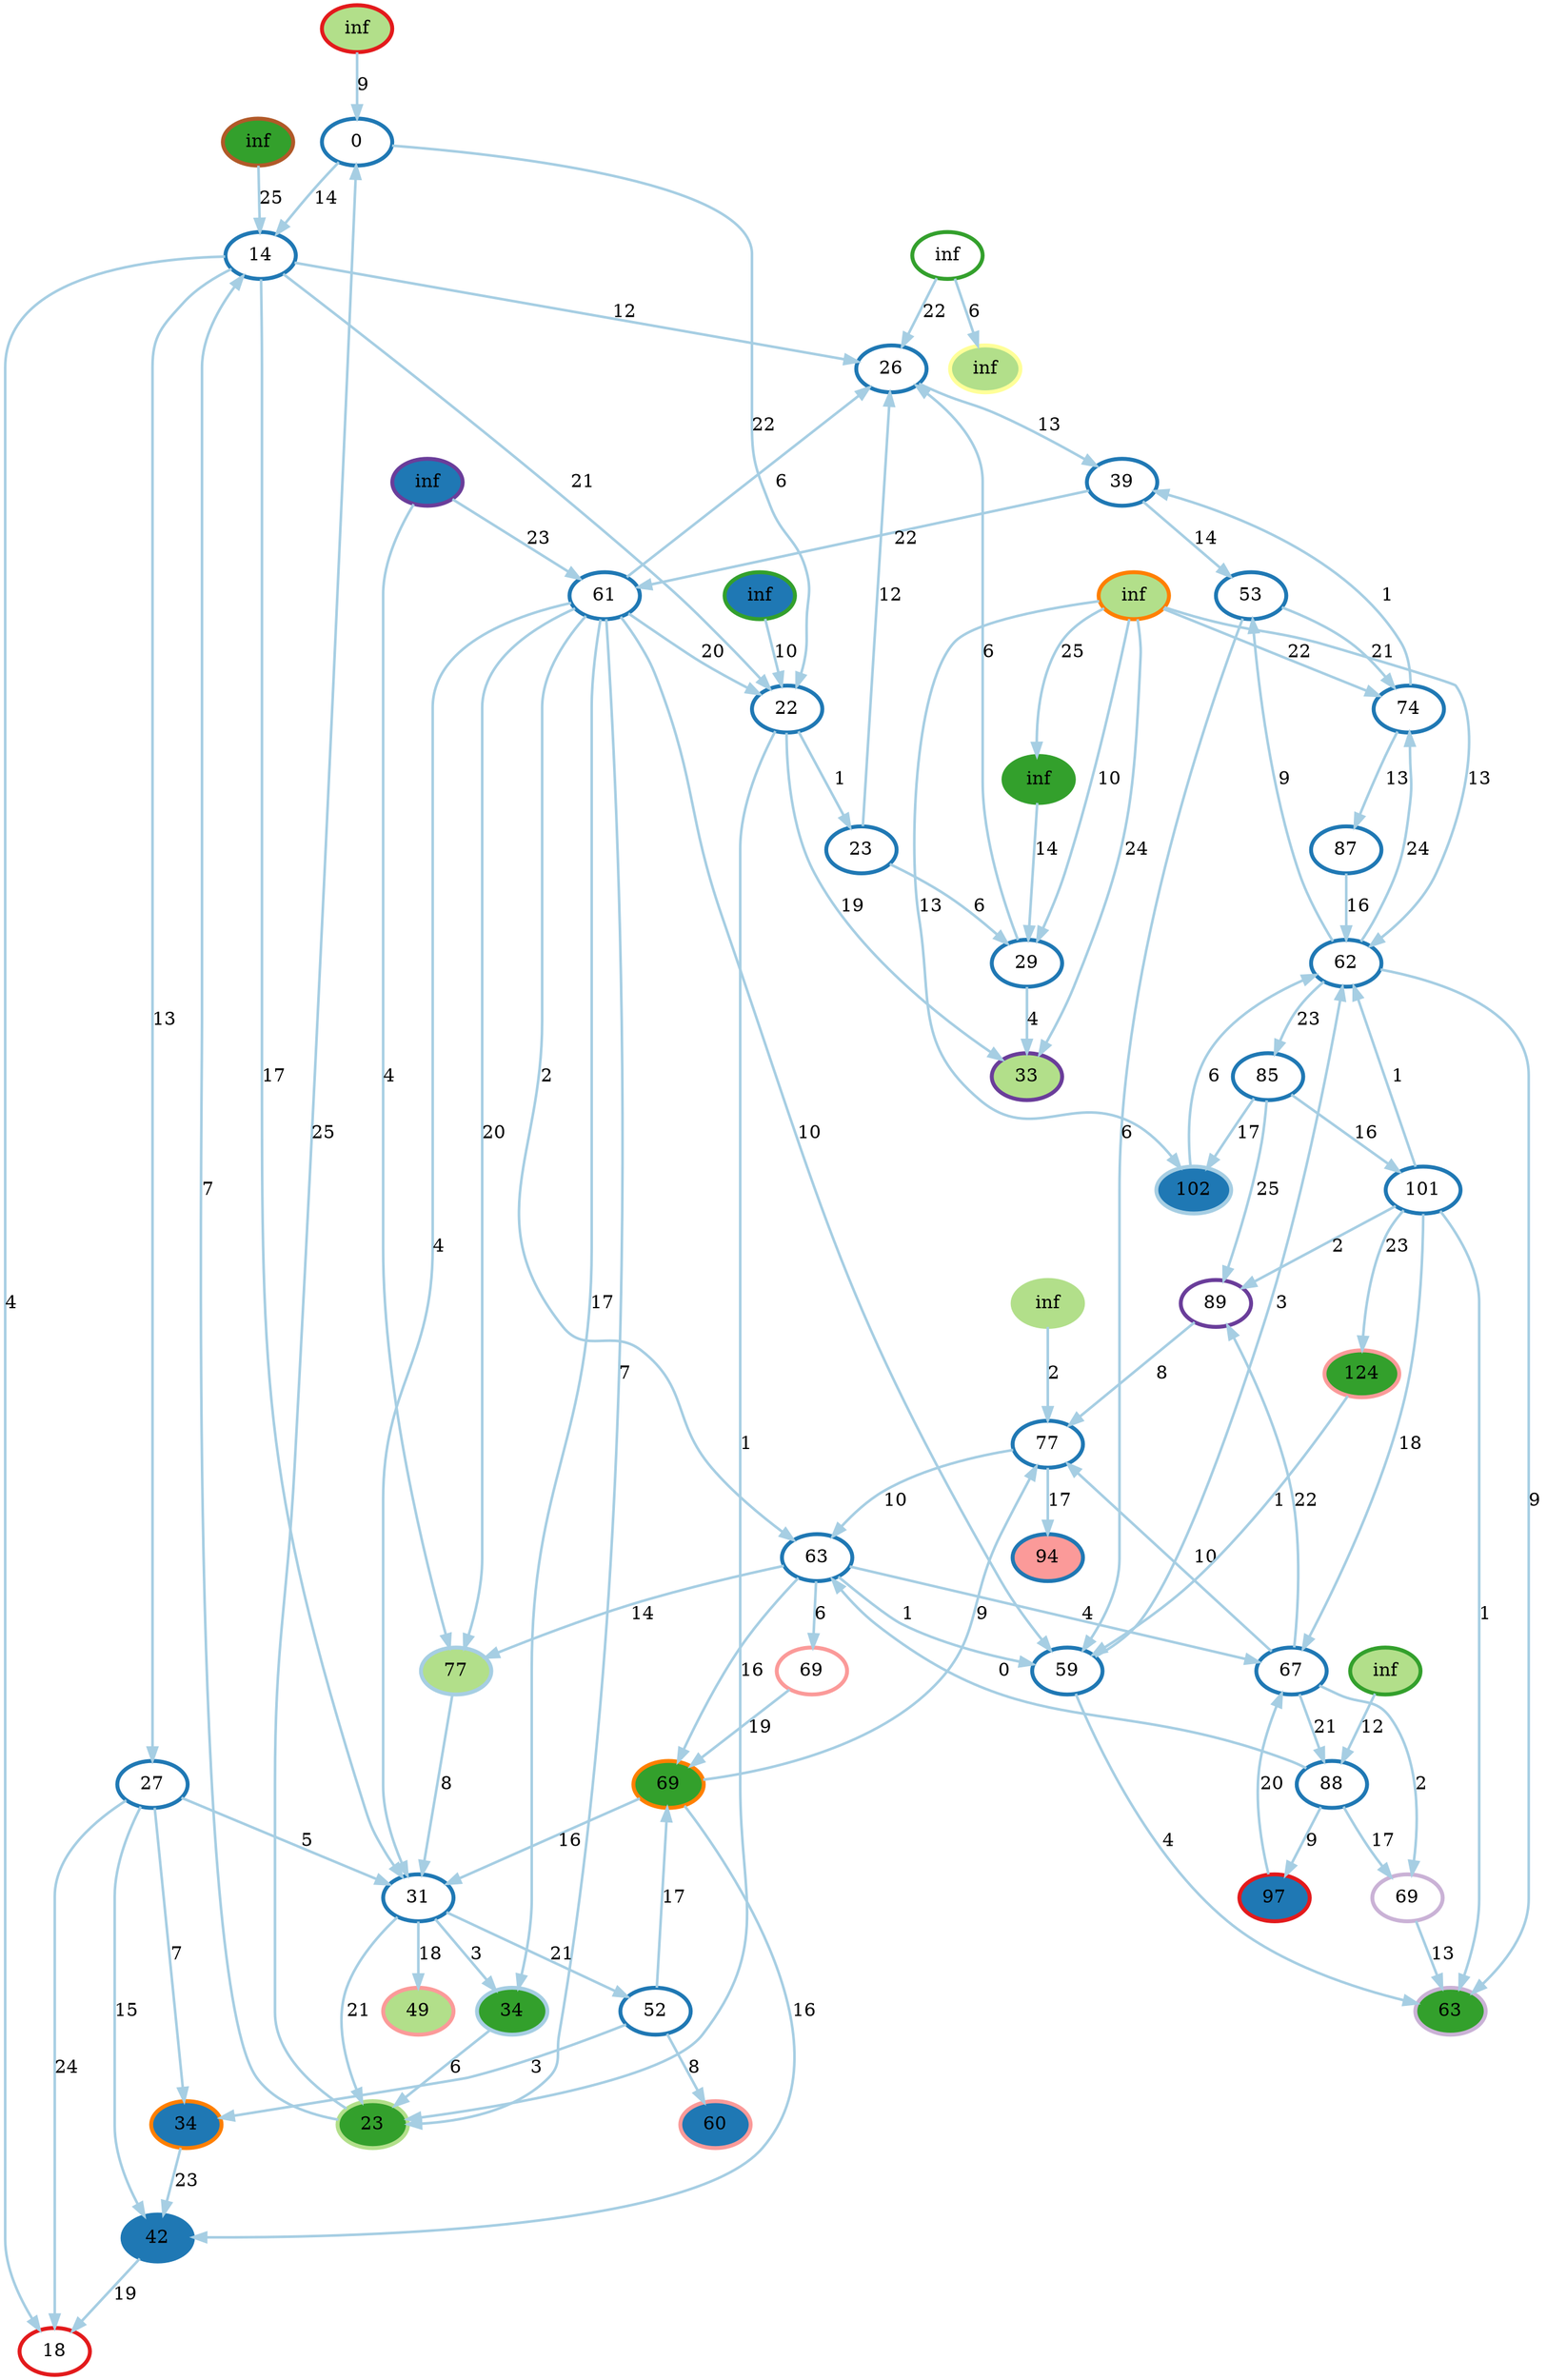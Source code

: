 digraph G {
    0 [penwidth=3,label="0",color=2, colorscheme=paired12]
    1 [penwidth=3,label="87",color=2, colorscheme=paired12]
    2 [penwidth=3,label="26",color=2, colorscheme=paired12]
    3 [penwidth=3,label="inf",color=4, colorscheme=paired12]
    4 [penwidth=3,label="69",color=5, colorscheme=paired12]
    5 [penwidth=3,label="18",color=6, colorscheme=paired12]
    6 [penwidth=3,label="29",color=2, colorscheme=paired12]
    7 [penwidth=3,label="63",color=2, colorscheme=paired12]
    8 [penwidth=3,label="69",color=9, colorscheme=paired12]
    9 [penwidth=3,label="89",color=10, colorscheme=paired12]
    10 [penwidth=3,label="85",color=2, colorscheme=paired12]
    11 [penwidth=3,label="101",color=2, colorscheme=paired12]
    12 [penwidth=3,label="102",color=1, colorscheme=paired12,style=filled,fillcolor=2]
    13 [penwidth=3,label="42",color=2, colorscheme=paired12,style=filled,fillcolor=2]
    14 [penwidth=3,label="74",color=2, colorscheme=paired12]
    15 [penwidth=3,label="inf",color=4, colorscheme=paired12,style=filled,fillcolor=2]
    16 [penwidth=3,label="60",color=5, colorscheme=paired12,style=filled,fillcolor=2]
    17 [penwidth=3,label="97",color=6, colorscheme=paired12,style=filled,fillcolor=2]
    18 [penwidth=3,label="14",color=2, colorscheme=paired12]
    19 [penwidth=3,label="34",color=8, colorscheme=paired12,style=filled,fillcolor=2]
    20 [penwidth=3,label="23",color=2, colorscheme=paired12]
    21 [penwidth=3,label="inf",color=10, colorscheme=paired12,style=filled,fillcolor=2]
    22 [penwidth=3,label="39",color=2, colorscheme=paired12]
    23 [penwidth=3,label="27",color=2, colorscheme=paired12]
    24 [penwidth=3,label="77",color=1, colorscheme=paired12,style=filled,fillcolor=3]
    25 [penwidth=3,label="88",color=2, colorscheme=paired12]
    26 [penwidth=3,label="inf",color=3, colorscheme=paired12,style=filled,fillcolor=3]
    27 [penwidth=3,label="inf",color=4, colorscheme=paired12,style=filled,fillcolor=3]
    28 [penwidth=3,label="49",color=5, colorscheme=paired12,style=filled,fillcolor=3]
    29 [penwidth=3,label="inf",color=6, colorscheme=paired12,style=filled,fillcolor=3]
    30 [penwidth=3,label="53",color=2, colorscheme=paired12]
    31 [penwidth=3,label="inf",color=8, colorscheme=paired12,style=filled,fillcolor=3]
    32 [penwidth=3,label="61",color=2, colorscheme=paired12]
    33 [penwidth=3,label="33",color=10, colorscheme=paired12,style=filled,fillcolor=3]
    34 [penwidth=3,label="inf",color=11, colorscheme=paired12,style=filled,fillcolor=3]
    35 [penwidth=3,label="62",color=2, colorscheme=paired12]
    36 [penwidth=3,label="34",color=1, colorscheme=paired12,style=filled,fillcolor=4]
    37 [penwidth=3,label="67",color=2, colorscheme=paired12]
    38 [penwidth=3,label="23",color=3, colorscheme=paired12,style=filled,fillcolor=4]
    39 [penwidth=3,label="inf",color=4, colorscheme=paired12,style=filled,fillcolor=4]
    40 [penwidth=3,label="124",color=5, colorscheme=paired12,style=filled,fillcolor=4]
    41 [penwidth=3,label="22",color=2, colorscheme=paired12]
    42 [penwidth=3,label="52",color=2, colorscheme=paired12]
    43 [penwidth=3,label="69",color=8, colorscheme=paired12,style=filled,fillcolor=4]
    44 [penwidth=3,label="63",color=9, colorscheme=paired12,style=filled,fillcolor=4]
    45 [penwidth=3,label="31",color=2, colorscheme=paired12]
    46 [penwidth=3,label="59",color=2, colorscheme=paired12]
    47 [penwidth=3,label="inf",color=12, colorscheme=paired12,style=filled,fillcolor=4]
    48 [penwidth=3,label="77",color=2, colorscheme=paired12]
    49 [penwidth=3,label="94",color=2, colorscheme=paired12,style=filled,fillcolor=5]

    11 -> 9 [penwidth=2,label="2",color=1, colorscheme=paired12]
    43 -> 45 [penwidth=2,label="16",color=1, colorscheme=paired12]
    10 -> 9 [penwidth=2,label="25",color=1, colorscheme=paired12]
    48 -> 49 [penwidth=2,label="17",color=1, colorscheme=paired12]
    22 -> 32 [penwidth=2,label="22",color=1, colorscheme=paired12]
    18 -> 45 [penwidth=2,label="17",color=1, colorscheme=paired12]
    35 -> 14 [penwidth=2,label="24",color=1, colorscheme=paired12]
    48 -> 7 [penwidth=2,label="10",color=1, colorscheme=paired12]
    7 -> 46 [penwidth=2,label="1",color=1, colorscheme=paired12]
    11 -> 35 [penwidth=2,label="1",color=1, colorscheme=paired12]
    47 -> 18 [penwidth=2,label="25",color=1, colorscheme=paired12]
    32 -> 46 [penwidth=2,label="10",color=1, colorscheme=paired12]
    36 -> 38 [penwidth=2,label="6",color=1, colorscheme=paired12]
    31 -> 14 [penwidth=2,label="22",color=1, colorscheme=paired12]
    45 -> 28 [penwidth=2,label="18",color=1, colorscheme=paired12]
    37 -> 25 [penwidth=2,label="21",color=1, colorscheme=paired12]
    21 -> 32 [penwidth=2,label="23",color=1, colorscheme=paired12]
    25 -> 17 [penwidth=2,label="9",color=1, colorscheme=paired12]
    18 -> 5 [penwidth=2,label="4",color=1, colorscheme=paired12]
    11 -> 37 [penwidth=2,label="18",color=1, colorscheme=paired12]
    7 -> 24 [penwidth=2,label="14",color=1, colorscheme=paired12]
    31 -> 33 [penwidth=2,label="24",color=1, colorscheme=paired12]
    32 -> 7 [penwidth=2,label="2",color=1, colorscheme=paired12]
    45 -> 38 [penwidth=2,label="21",color=1, colorscheme=paired12]
    38 -> 18 [penwidth=2,label="7",color=1, colorscheme=paired12]
    20 -> 6 [penwidth=2,label="6",color=1, colorscheme=paired12]
    6 -> 33 [penwidth=2,label="4",color=1, colorscheme=paired12]
    25 -> 7 [penwidth=2,label="0",color=1, colorscheme=paired12]
    9 -> 48 [penwidth=2,label="8",color=1, colorscheme=paired12]
    0 -> 18 [penwidth=2,label="14",color=1, colorscheme=paired12]
    26 -> 48 [penwidth=2,label="2",color=1, colorscheme=paired12]
    37 -> 8 [penwidth=2,label="2",color=1, colorscheme=paired12]
    18 -> 2 [penwidth=2,label="12",color=1, colorscheme=paired12]
    18 -> 23 [penwidth=2,label="13",color=1, colorscheme=paired12]
    41 -> 20 [penwidth=2,label="1",color=1, colorscheme=paired12]
    17 -> 37 [penwidth=2,label="20",color=1, colorscheme=paired12]
    11 -> 44 [penwidth=2,label="1",color=1, colorscheme=paired12]
    31 -> 39 [penwidth=2,label="25",color=1, colorscheme=paired12]
    35 -> 44 [penwidth=2,label="9",color=1, colorscheme=paired12]
    12 -> 35 [penwidth=2,label="6",color=1, colorscheme=paired12]
    32 -> 38 [penwidth=2,label="7",color=1, colorscheme=paired12]
    35 -> 30 [penwidth=2,label="9",color=1, colorscheme=paired12]
    11 -> 40 [penwidth=2,label="23",color=1, colorscheme=paired12]
    41 -> 33 [penwidth=2,label="19",color=1, colorscheme=paired12]
    23 -> 45 [penwidth=2,label="5",color=1, colorscheme=paired12]
    21 -> 24 [penwidth=2,label="4",color=1, colorscheme=paired12]
    42 -> 43 [penwidth=2,label="17",color=1, colorscheme=paired12]
    0 -> 41 [penwidth=2,label="22",color=1, colorscheme=paired12]
    27 -> 25 [penwidth=2,label="12",color=1, colorscheme=paired12]
    7 -> 43 [penwidth=2,label="16",color=1, colorscheme=paired12]
    7 -> 37 [penwidth=2,label="4",color=1, colorscheme=paired12]
    31 -> 6 [penwidth=2,label="10",color=1, colorscheme=paired12]
    23 -> 5 [penwidth=2,label="24",color=1, colorscheme=paired12]
    45 -> 36 [penwidth=2,label="3",color=1, colorscheme=paired12]
    10 -> 11 [penwidth=2,label="16",color=1, colorscheme=paired12]
    30 -> 46 [penwidth=2,label="6",color=1, colorscheme=paired12]
    37 -> 9 [penwidth=2,label="22",color=1, colorscheme=paired12]
    32 -> 2 [penwidth=2,label="6",color=1, colorscheme=paired12]
    42 -> 16 [penwidth=2,label="8",color=1, colorscheme=paired12]
    32 -> 24 [penwidth=2,label="20",color=1, colorscheme=paired12]
    22 -> 30 [penwidth=2,label="14",color=1, colorscheme=paired12]
    13 -> 5 [penwidth=2,label="19",color=1, colorscheme=paired12]
    23 -> 19 [penwidth=2,label="7",color=1, colorscheme=paired12]
    14 -> 1 [penwidth=2,label="13",color=1, colorscheme=paired12]
    1 -> 35 [penwidth=2,label="16",color=1, colorscheme=paired12]
    7 -> 4 [penwidth=2,label="6",color=1, colorscheme=paired12]
    8 -> 44 [penwidth=2,label="13",color=1, colorscheme=paired12]
    14 -> 22 [penwidth=2,label="1",color=1, colorscheme=paired12]
    30 -> 14 [penwidth=2,label="21",color=1, colorscheme=paired12]
    45 -> 42 [penwidth=2,label="21",color=1, colorscheme=paired12]
    20 -> 2 [penwidth=2,label="12",color=1, colorscheme=paired12]
    43 -> 48 [penwidth=2,label="9",color=1, colorscheme=paired12]
    38 -> 0 [penwidth=2,label="25",color=1, colorscheme=paired12]
    31 -> 12 [penwidth=2,label="13",color=1, colorscheme=paired12]
    24 -> 45 [penwidth=2,label="8",color=1, colorscheme=paired12]
    40 -> 46 [penwidth=2,label="1",color=1, colorscheme=paired12]
    23 -> 13 [penwidth=2,label="15",color=1, colorscheme=paired12]
    19 -> 13 [penwidth=2,label="23",color=1, colorscheme=paired12]
    3 -> 34 [penwidth=2,label="6",color=1, colorscheme=paired12]
    32 -> 36 [penwidth=2,label="17",color=1, colorscheme=paired12]
    31 -> 35 [penwidth=2,label="13",color=1, colorscheme=paired12]
    32 -> 45 [penwidth=2,label="4",color=1, colorscheme=paired12]
    15 -> 41 [penwidth=2,label="10",color=1, colorscheme=paired12]
    3 -> 2 [penwidth=2,label="22",color=1, colorscheme=paired12]
    10 -> 12 [penwidth=2,label="17",color=1, colorscheme=paired12]
    6 -> 2 [penwidth=2,label="6",color=1, colorscheme=paired12]
    46 -> 35 [penwidth=2,label="3",color=1, colorscheme=paired12]
    18 -> 41 [penwidth=2,label="21",color=1, colorscheme=paired12]
    4 -> 43 [penwidth=2,label="19",color=1, colorscheme=paired12]
    25 -> 8 [penwidth=2,label="17",color=1, colorscheme=paired12]
    29 -> 0 [penwidth=2,label="9",color=1, colorscheme=paired12]
    39 -> 6 [penwidth=2,label="14",color=1, colorscheme=paired12]
    32 -> 41 [penwidth=2,label="20",color=1, colorscheme=paired12]
    2 -> 22 [penwidth=2,label="13",color=1, colorscheme=paired12]
    37 -> 48 [penwidth=2,label="10",color=1, colorscheme=paired12]
    42 -> 19 [penwidth=2,label="3",color=1, colorscheme=paired12]
    46 -> 44 [penwidth=2,label="4",color=1, colorscheme=paired12]
    35 -> 10 [penwidth=2,label="23",color=1, colorscheme=paired12]
    41 -> 38 [penwidth=2,label="1",color=1, colorscheme=paired12]
    43 -> 13 [penwidth=2,label="16",color=1, colorscheme=paired12]
}
